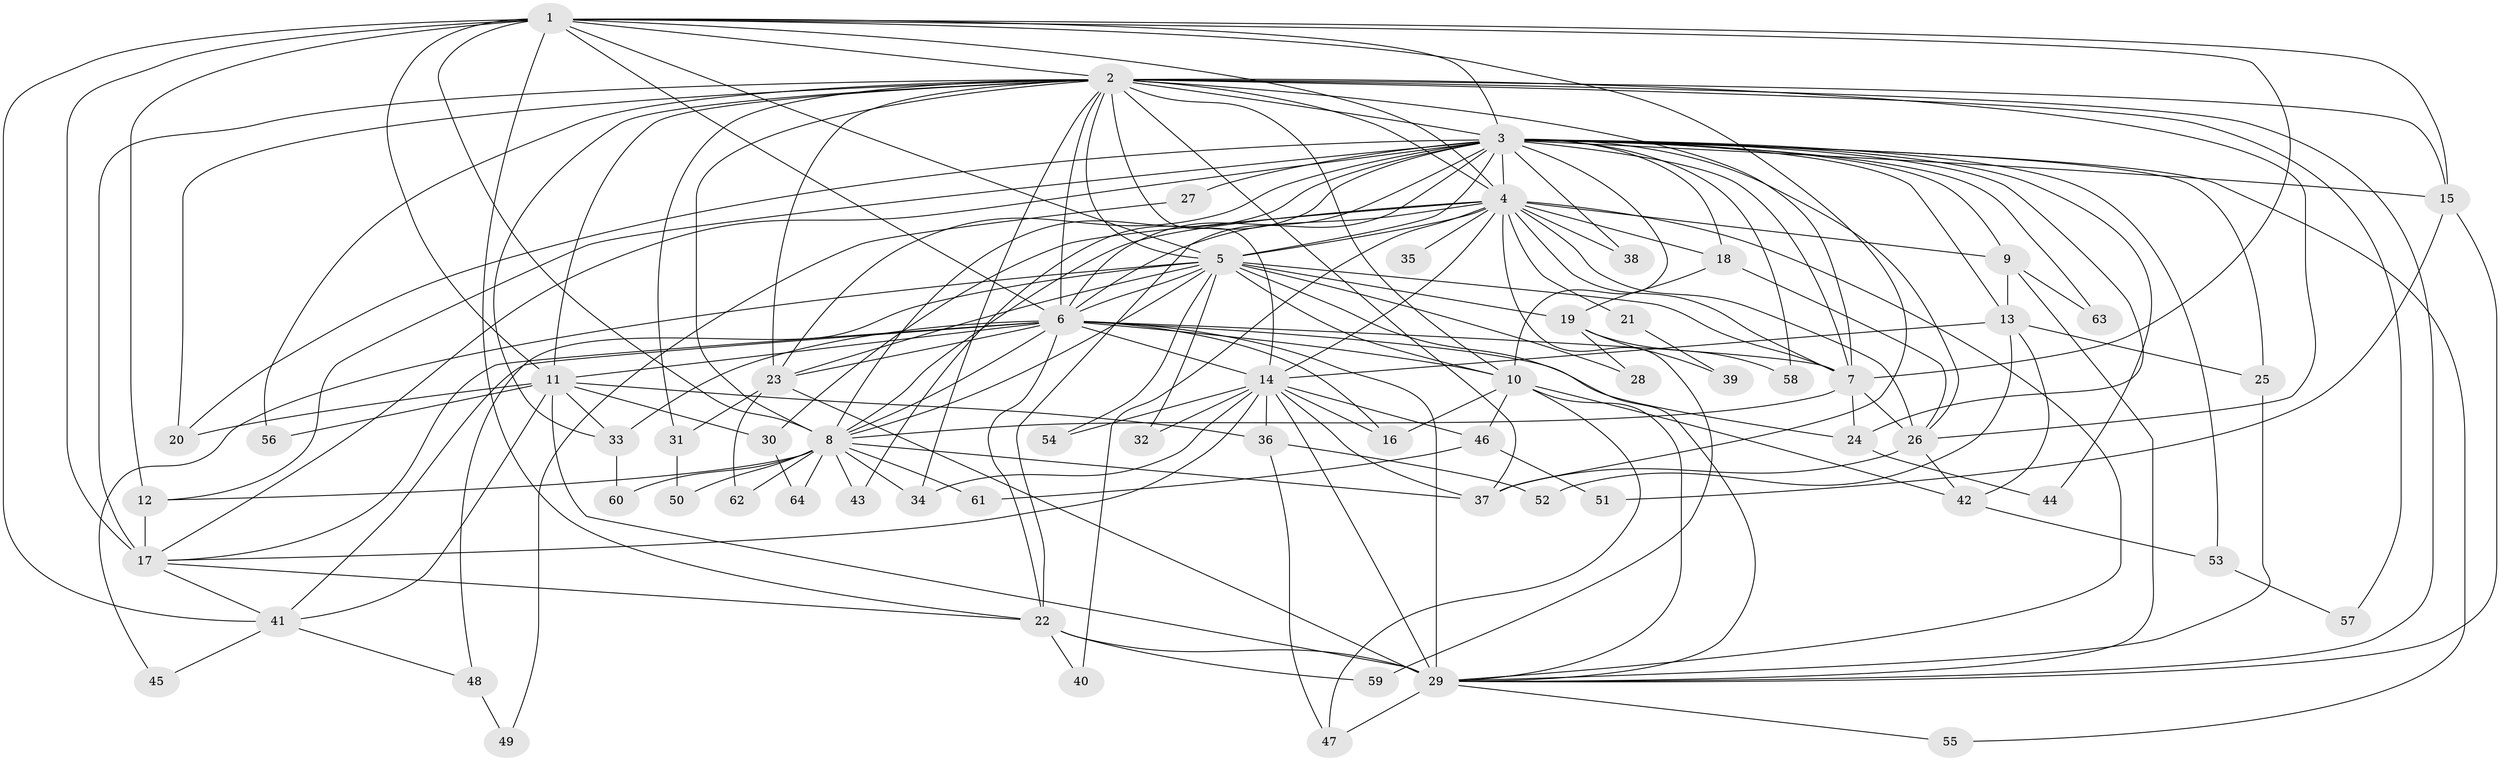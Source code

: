 // original degree distribution, {23: 0.0234375, 21: 0.0078125, 25: 0.0078125, 19: 0.015625, 36: 0.0078125, 24: 0.0078125, 18: 0.0078125, 5: 0.046875, 8: 0.015625, 6: 0.0234375, 7: 0.0078125, 4: 0.109375, 3: 0.15625, 2: 0.5625}
// Generated by graph-tools (version 1.1) at 2025/49/03/04/25 22:49:23]
// undirected, 64 vertices, 177 edges
graph export_dot {
  node [color=gray90,style=filled];
  1;
  2;
  3;
  4;
  5;
  6;
  7;
  8;
  9;
  10;
  11;
  12;
  13;
  14;
  15;
  16;
  17;
  18;
  19;
  20;
  21;
  22;
  23;
  24;
  25;
  26;
  27;
  28;
  29;
  30;
  31;
  32;
  33;
  34;
  35;
  36;
  37;
  38;
  39;
  40;
  41;
  42;
  43;
  44;
  45;
  46;
  47;
  48;
  49;
  50;
  51;
  52;
  53;
  54;
  55;
  56;
  57;
  58;
  59;
  60;
  61;
  62;
  63;
  64;
  1 -- 2 [weight=3.0];
  1 -- 3 [weight=2.0];
  1 -- 4 [weight=1.0];
  1 -- 5 [weight=1.0];
  1 -- 6 [weight=2.0];
  1 -- 7 [weight=1.0];
  1 -- 8 [weight=2.0];
  1 -- 11 [weight=1.0];
  1 -- 12 [weight=1.0];
  1 -- 15 [weight=1.0];
  1 -- 17 [weight=6.0];
  1 -- 22 [weight=1.0];
  1 -- 37 [weight=1.0];
  1 -- 41 [weight=1.0];
  2 -- 3 [weight=4.0];
  2 -- 4 [weight=2.0];
  2 -- 5 [weight=3.0];
  2 -- 6 [weight=3.0];
  2 -- 7 [weight=2.0];
  2 -- 8 [weight=2.0];
  2 -- 10 [weight=1.0];
  2 -- 11 [weight=2.0];
  2 -- 14 [weight=8.0];
  2 -- 15 [weight=1.0];
  2 -- 17 [weight=1.0];
  2 -- 20 [weight=1.0];
  2 -- 23 [weight=1.0];
  2 -- 26 [weight=2.0];
  2 -- 29 [weight=1.0];
  2 -- 31 [weight=1.0];
  2 -- 33 [weight=1.0];
  2 -- 34 [weight=1.0];
  2 -- 37 [weight=1.0];
  2 -- 56 [weight=1.0];
  2 -- 57 [weight=1.0];
  3 -- 4 [weight=2.0];
  3 -- 5 [weight=2.0];
  3 -- 6 [weight=2.0];
  3 -- 7 [weight=3.0];
  3 -- 8 [weight=2.0];
  3 -- 9 [weight=1.0];
  3 -- 10 [weight=1.0];
  3 -- 12 [weight=1.0];
  3 -- 13 [weight=1.0];
  3 -- 15 [weight=2.0];
  3 -- 17 [weight=1.0];
  3 -- 18 [weight=1.0];
  3 -- 20 [weight=1.0];
  3 -- 22 [weight=1.0];
  3 -- 23 [weight=1.0];
  3 -- 24 [weight=1.0];
  3 -- 25 [weight=1.0];
  3 -- 26 [weight=1.0];
  3 -- 27 [weight=2.0];
  3 -- 38 [weight=1.0];
  3 -- 43 [weight=1.0];
  3 -- 44 [weight=1.0];
  3 -- 53 [weight=1.0];
  3 -- 55 [weight=1.0];
  3 -- 58 [weight=1.0];
  3 -- 63 [weight=1.0];
  4 -- 5 [weight=1.0];
  4 -- 6 [weight=1.0];
  4 -- 7 [weight=2.0];
  4 -- 8 [weight=1.0];
  4 -- 9 [weight=1.0];
  4 -- 14 [weight=3.0];
  4 -- 18 [weight=1.0];
  4 -- 21 [weight=1.0];
  4 -- 26 [weight=1.0];
  4 -- 29 [weight=1.0];
  4 -- 30 [weight=1.0];
  4 -- 35 [weight=1.0];
  4 -- 38 [weight=1.0];
  4 -- 40 [weight=1.0];
  4 -- 59 [weight=1.0];
  5 -- 6 [weight=1.0];
  5 -- 7 [weight=1.0];
  5 -- 8 [weight=1.0];
  5 -- 10 [weight=1.0];
  5 -- 19 [weight=1.0];
  5 -- 23 [weight=1.0];
  5 -- 28 [weight=1.0];
  5 -- 29 [weight=1.0];
  5 -- 32 [weight=1.0];
  5 -- 45 [weight=1.0];
  5 -- 48 [weight=1.0];
  5 -- 54 [weight=1.0];
  6 -- 7 [weight=1.0];
  6 -- 8 [weight=1.0];
  6 -- 10 [weight=1.0];
  6 -- 11 [weight=1.0];
  6 -- 14 [weight=1.0];
  6 -- 16 [weight=2.0];
  6 -- 17 [weight=1.0];
  6 -- 22 [weight=1.0];
  6 -- 23 [weight=1.0];
  6 -- 24 [weight=1.0];
  6 -- 29 [weight=14.0];
  6 -- 33 [weight=1.0];
  6 -- 41 [weight=1.0];
  7 -- 8 [weight=1.0];
  7 -- 24 [weight=1.0];
  7 -- 26 [weight=6.0];
  8 -- 12 [weight=1.0];
  8 -- 34 [weight=1.0];
  8 -- 37 [weight=1.0];
  8 -- 43 [weight=1.0];
  8 -- 50 [weight=1.0];
  8 -- 60 [weight=1.0];
  8 -- 61 [weight=1.0];
  8 -- 62 [weight=1.0];
  8 -- 64 [weight=1.0];
  9 -- 13 [weight=1.0];
  9 -- 29 [weight=1.0];
  9 -- 63 [weight=1.0];
  10 -- 16 [weight=1.0];
  10 -- 29 [weight=2.0];
  10 -- 42 [weight=1.0];
  10 -- 46 [weight=1.0];
  10 -- 47 [weight=1.0];
  11 -- 20 [weight=1.0];
  11 -- 29 [weight=1.0];
  11 -- 30 [weight=1.0];
  11 -- 33 [weight=1.0];
  11 -- 36 [weight=1.0];
  11 -- 41 [weight=1.0];
  11 -- 56 [weight=1.0];
  12 -- 17 [weight=3.0];
  13 -- 14 [weight=2.0];
  13 -- 25 [weight=1.0];
  13 -- 42 [weight=1.0];
  13 -- 52 [weight=1.0];
  14 -- 16 [weight=2.0];
  14 -- 17 [weight=1.0];
  14 -- 29 [weight=1.0];
  14 -- 32 [weight=1.0];
  14 -- 34 [weight=1.0];
  14 -- 36 [weight=1.0];
  14 -- 37 [weight=1.0];
  14 -- 46 [weight=1.0];
  14 -- 54 [weight=1.0];
  15 -- 29 [weight=1.0];
  15 -- 51 [weight=1.0];
  17 -- 22 [weight=1.0];
  17 -- 41 [weight=1.0];
  18 -- 19 [weight=1.0];
  18 -- 26 [weight=1.0];
  19 -- 28 [weight=1.0];
  19 -- 39 [weight=1.0];
  19 -- 58 [weight=1.0];
  21 -- 39 [weight=1.0];
  22 -- 29 [weight=1.0];
  22 -- 40 [weight=1.0];
  22 -- 59 [weight=1.0];
  23 -- 29 [weight=1.0];
  23 -- 31 [weight=1.0];
  23 -- 62 [weight=1.0];
  24 -- 44 [weight=1.0];
  25 -- 29 [weight=1.0];
  26 -- 37 [weight=1.0];
  26 -- 42 [weight=1.0];
  27 -- 49 [weight=1.0];
  29 -- 47 [weight=1.0];
  29 -- 55 [weight=1.0];
  30 -- 64 [weight=1.0];
  31 -- 50 [weight=1.0];
  33 -- 60 [weight=1.0];
  36 -- 47 [weight=1.0];
  36 -- 52 [weight=1.0];
  41 -- 45 [weight=1.0];
  41 -- 48 [weight=1.0];
  42 -- 53 [weight=1.0];
  46 -- 51 [weight=1.0];
  46 -- 61 [weight=1.0];
  48 -- 49 [weight=1.0];
  53 -- 57 [weight=1.0];
}

